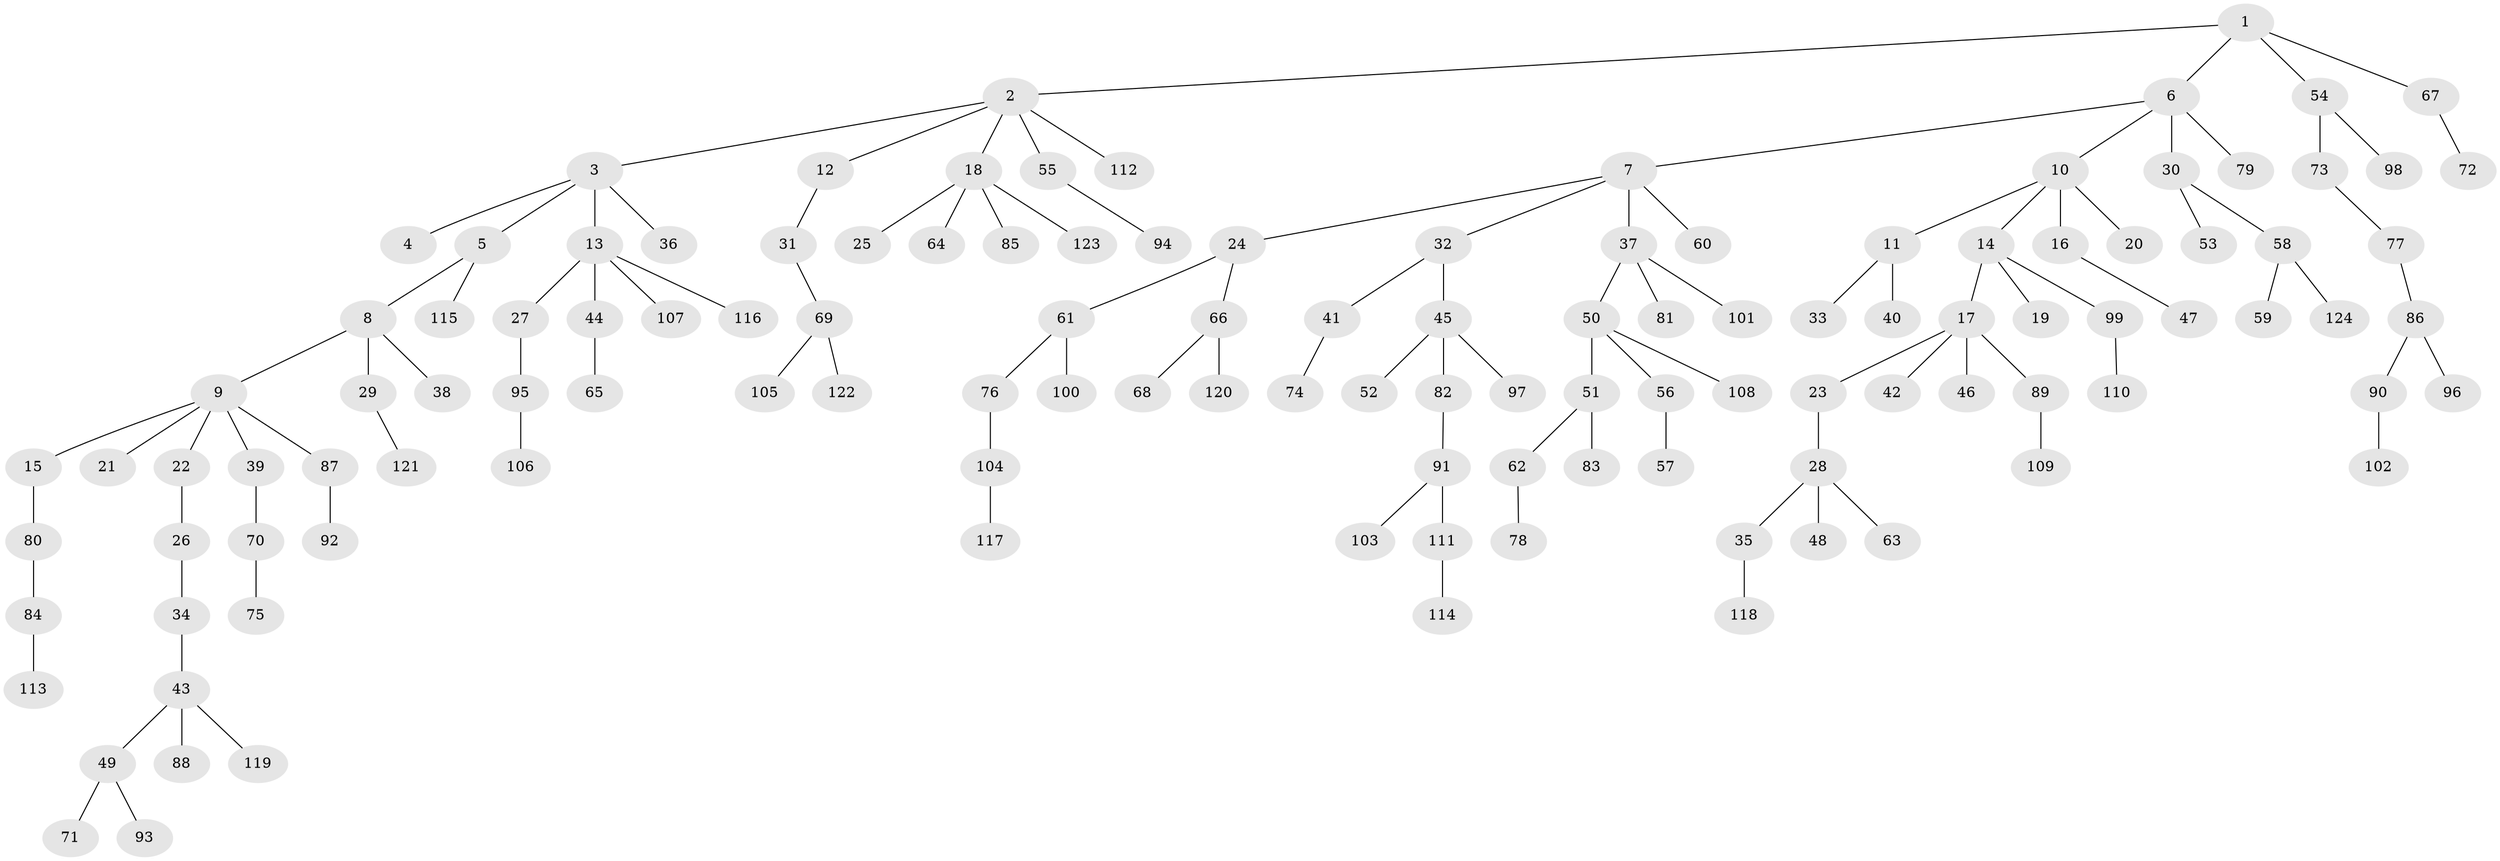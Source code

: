 // coarse degree distribution, {4: 0.09090909090909091, 5: 0.03409090909090909, 2: 0.2727272727272727, 3: 0.14772727272727273, 1: 0.45454545454545453}
// Generated by graph-tools (version 1.1) at 2025/51/03/04/25 22:51:52]
// undirected, 124 vertices, 123 edges
graph export_dot {
  node [color=gray90,style=filled];
  1;
  2;
  3;
  4;
  5;
  6;
  7;
  8;
  9;
  10;
  11;
  12;
  13;
  14;
  15;
  16;
  17;
  18;
  19;
  20;
  21;
  22;
  23;
  24;
  25;
  26;
  27;
  28;
  29;
  30;
  31;
  32;
  33;
  34;
  35;
  36;
  37;
  38;
  39;
  40;
  41;
  42;
  43;
  44;
  45;
  46;
  47;
  48;
  49;
  50;
  51;
  52;
  53;
  54;
  55;
  56;
  57;
  58;
  59;
  60;
  61;
  62;
  63;
  64;
  65;
  66;
  67;
  68;
  69;
  70;
  71;
  72;
  73;
  74;
  75;
  76;
  77;
  78;
  79;
  80;
  81;
  82;
  83;
  84;
  85;
  86;
  87;
  88;
  89;
  90;
  91;
  92;
  93;
  94;
  95;
  96;
  97;
  98;
  99;
  100;
  101;
  102;
  103;
  104;
  105;
  106;
  107;
  108;
  109;
  110;
  111;
  112;
  113;
  114;
  115;
  116;
  117;
  118;
  119;
  120;
  121;
  122;
  123;
  124;
  1 -- 2;
  1 -- 6;
  1 -- 54;
  1 -- 67;
  2 -- 3;
  2 -- 12;
  2 -- 18;
  2 -- 55;
  2 -- 112;
  3 -- 4;
  3 -- 5;
  3 -- 13;
  3 -- 36;
  5 -- 8;
  5 -- 115;
  6 -- 7;
  6 -- 10;
  6 -- 30;
  6 -- 79;
  7 -- 24;
  7 -- 32;
  7 -- 37;
  7 -- 60;
  8 -- 9;
  8 -- 29;
  8 -- 38;
  9 -- 15;
  9 -- 21;
  9 -- 22;
  9 -- 39;
  9 -- 87;
  10 -- 11;
  10 -- 14;
  10 -- 16;
  10 -- 20;
  11 -- 33;
  11 -- 40;
  12 -- 31;
  13 -- 27;
  13 -- 44;
  13 -- 107;
  13 -- 116;
  14 -- 17;
  14 -- 19;
  14 -- 99;
  15 -- 80;
  16 -- 47;
  17 -- 23;
  17 -- 42;
  17 -- 46;
  17 -- 89;
  18 -- 25;
  18 -- 64;
  18 -- 85;
  18 -- 123;
  22 -- 26;
  23 -- 28;
  24 -- 61;
  24 -- 66;
  26 -- 34;
  27 -- 95;
  28 -- 35;
  28 -- 48;
  28 -- 63;
  29 -- 121;
  30 -- 53;
  30 -- 58;
  31 -- 69;
  32 -- 41;
  32 -- 45;
  34 -- 43;
  35 -- 118;
  37 -- 50;
  37 -- 81;
  37 -- 101;
  39 -- 70;
  41 -- 74;
  43 -- 49;
  43 -- 88;
  43 -- 119;
  44 -- 65;
  45 -- 52;
  45 -- 82;
  45 -- 97;
  49 -- 71;
  49 -- 93;
  50 -- 51;
  50 -- 56;
  50 -- 108;
  51 -- 62;
  51 -- 83;
  54 -- 73;
  54 -- 98;
  55 -- 94;
  56 -- 57;
  58 -- 59;
  58 -- 124;
  61 -- 76;
  61 -- 100;
  62 -- 78;
  66 -- 68;
  66 -- 120;
  67 -- 72;
  69 -- 105;
  69 -- 122;
  70 -- 75;
  73 -- 77;
  76 -- 104;
  77 -- 86;
  80 -- 84;
  82 -- 91;
  84 -- 113;
  86 -- 90;
  86 -- 96;
  87 -- 92;
  89 -- 109;
  90 -- 102;
  91 -- 103;
  91 -- 111;
  95 -- 106;
  99 -- 110;
  104 -- 117;
  111 -- 114;
}
